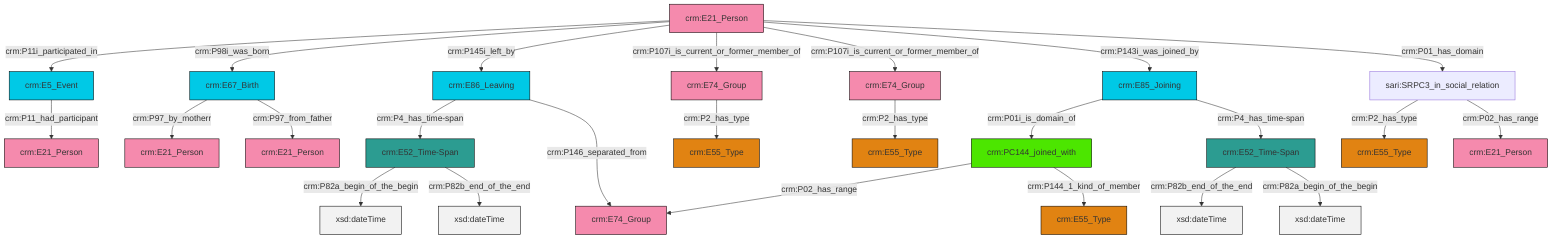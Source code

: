 graph TD
classDef Literal fill:#f2f2f2,stroke:#000000;
classDef CRM_Entity fill:#FFFFFF,stroke:#000000;
classDef Temporal_Entity fill:#00C9E6, stroke:#000000;
classDef Type fill:#E18312, stroke:#000000;
classDef Time-Span fill:#2C9C91, stroke:#000000;
classDef Appellation fill:#FFEB7F, stroke:#000000;
classDef Place fill:#008836, stroke:#000000;
classDef Persistent_Item fill:#B266B2, stroke:#000000;
classDef Conceptual_Object fill:#FFD700, stroke:#000000;
classDef Physical_Thing fill:#D2B48C, stroke:#000000;
classDef Actor fill:#f58aad, stroke:#000000;
classDef PC_Classes fill:#4ce600, stroke:#000000;
classDef Multi fill:#cccccc,stroke:#000000;

0["crm:E86_Leaving"]:::Temporal_Entity -->|crm:P4_has_time-span| 1["crm:E52_Time-Span"]:::Time-Span
2["crm:E21_Person"]:::Actor -->|crm:P11i_participated_in| 3["crm:E5_Event"]:::Temporal_Entity
0["crm:E86_Leaving"]:::Temporal_Entity -->|crm:P146_separated_from| 4["crm:E74_Group"]:::Actor
2["crm:E21_Person"]:::Actor -->|crm:P98i_was_born| 15["crm:E67_Birth"]:::Temporal_Entity
2["crm:E21_Person"]:::Actor -->|crm:P145i_left_by| 0["crm:E86_Leaving"]:::Temporal_Entity
2["crm:E21_Person"]:::Actor -->|crm:P107i_is_current_or_former_member_of| 9["crm:E74_Group"]:::Actor
20["crm:PC144_joined_with"]:::PC_Classes -->|crm:P02_has_range| 4["crm:E74_Group"]:::Actor
9["crm:E74_Group"]:::Actor -->|crm:P2_has_type| 21["crm:E55_Type"]:::Type
3["crm:E5_Event"]:::Temporal_Entity -->|crm:P11_had_participant| 18["crm:E21_Person"]:::Actor
2["crm:E21_Person"]:::Actor -->|crm:P107i_is_current_or_former_member_of| 16["crm:E74_Group"]:::Actor
2["crm:E21_Person"]:::Actor -->|crm:P143i_was_joined_by| 13["crm:E85_Joining"]:::Temporal_Entity
23["crm:E52_Time-Span"]:::Time-Span -->|crm:P82b_end_of_the_end| 24[xsd:dateTime]:::Literal
15["crm:E67_Birth"]:::Temporal_Entity -->|crm:P97_by_motherr| 27["crm:E21_Person"]:::Actor
13["crm:E85_Joining"]:::Temporal_Entity -->|crm:P01i_is_domain_of| 20["crm:PC144_joined_with"]:::PC_Classes
2["crm:E21_Person"]:::Actor -->|crm:P01_has_domain| 28["sari:SRPC3_in_social_relation"]:::Default
1["crm:E52_Time-Span"]:::Time-Span -->|crm:P82a_begin_of_the_begin| 29[xsd:dateTime]:::Literal
15["crm:E67_Birth"]:::Temporal_Entity -->|crm:P97_from_father| 31["crm:E21_Person"]:::Actor
28["sari:SRPC3_in_social_relation"]:::Default -->|crm:P2_has_type| 33["crm:E55_Type"]:::Type
16["crm:E74_Group"]:::Actor -->|crm:P2_has_type| 5["crm:E55_Type"]:::Type
20["crm:PC144_joined_with"]:::PC_Classes -->|crm:P144_1_kind_of_member| 36["crm:E55_Type"]:::Type
1["crm:E52_Time-Span"]:::Time-Span -->|crm:P82b_end_of_the_end| 38[xsd:dateTime]:::Literal
13["crm:E85_Joining"]:::Temporal_Entity -->|crm:P4_has_time-span| 23["crm:E52_Time-Span"]:::Time-Span
23["crm:E52_Time-Span"]:::Time-Span -->|crm:P82a_begin_of_the_begin| 43[xsd:dateTime]:::Literal
28["sari:SRPC3_in_social_relation"]:::Default -->|crm:P02_has_range| 7["crm:E21_Person"]:::Actor